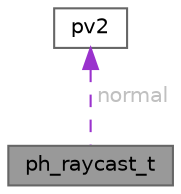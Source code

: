 digraph "ph_raycast_t"
{
 // LATEX_PDF_SIZE
  bgcolor="transparent";
  edge [fontname=Helvetica,fontsize=10,labelfontname=Helvetica,labelfontsize=10];
  node [fontname=Helvetica,fontsize=10,shape=box,height=0.2,width=0.4];
  Node1 [id="Node000001",label="ph_raycast_t",height=0.2,width=0.4,color="gray40", fillcolor="grey60", style="filled", fontcolor="black",tooltip="Raycast information."];
  Node2 -> Node1 [id="edge1_Node000001_Node000002",dir="back",color="darkorchid3",style="dashed",tooltip=" ",label=" normal",fontcolor="grey" ];
  Node2 [id="Node000002",label="pv2",height=0.2,width=0.4,color="gray40", fillcolor="white", style="filled",URL="$structpv2.html",tooltip="A 2D vector."];
}
